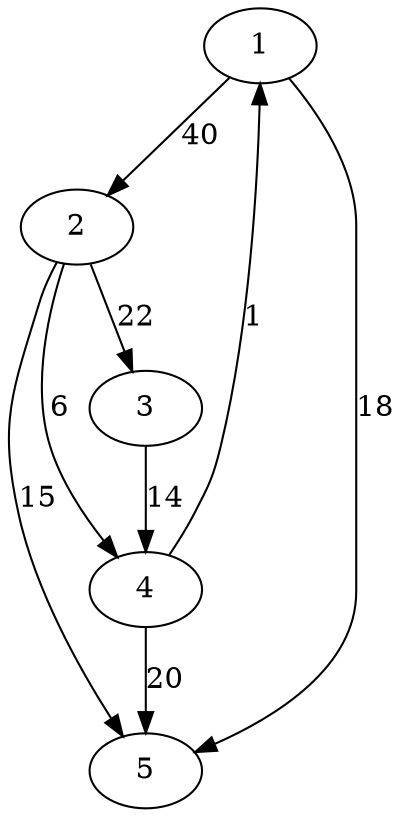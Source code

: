 digraph HelloWorld {
	"1" -> "2"[label="40"];
	"1" -> "5"[label="18"];
	"2" -> "3"[label="22"];
	"2" -> "4"[label="6"];
	"2" -> "5"[label="15"];
	"3" -> "4"[label="14"];
	"4" -> "5"[label="20"];
	"4" -> "1"[label="1"];
}
